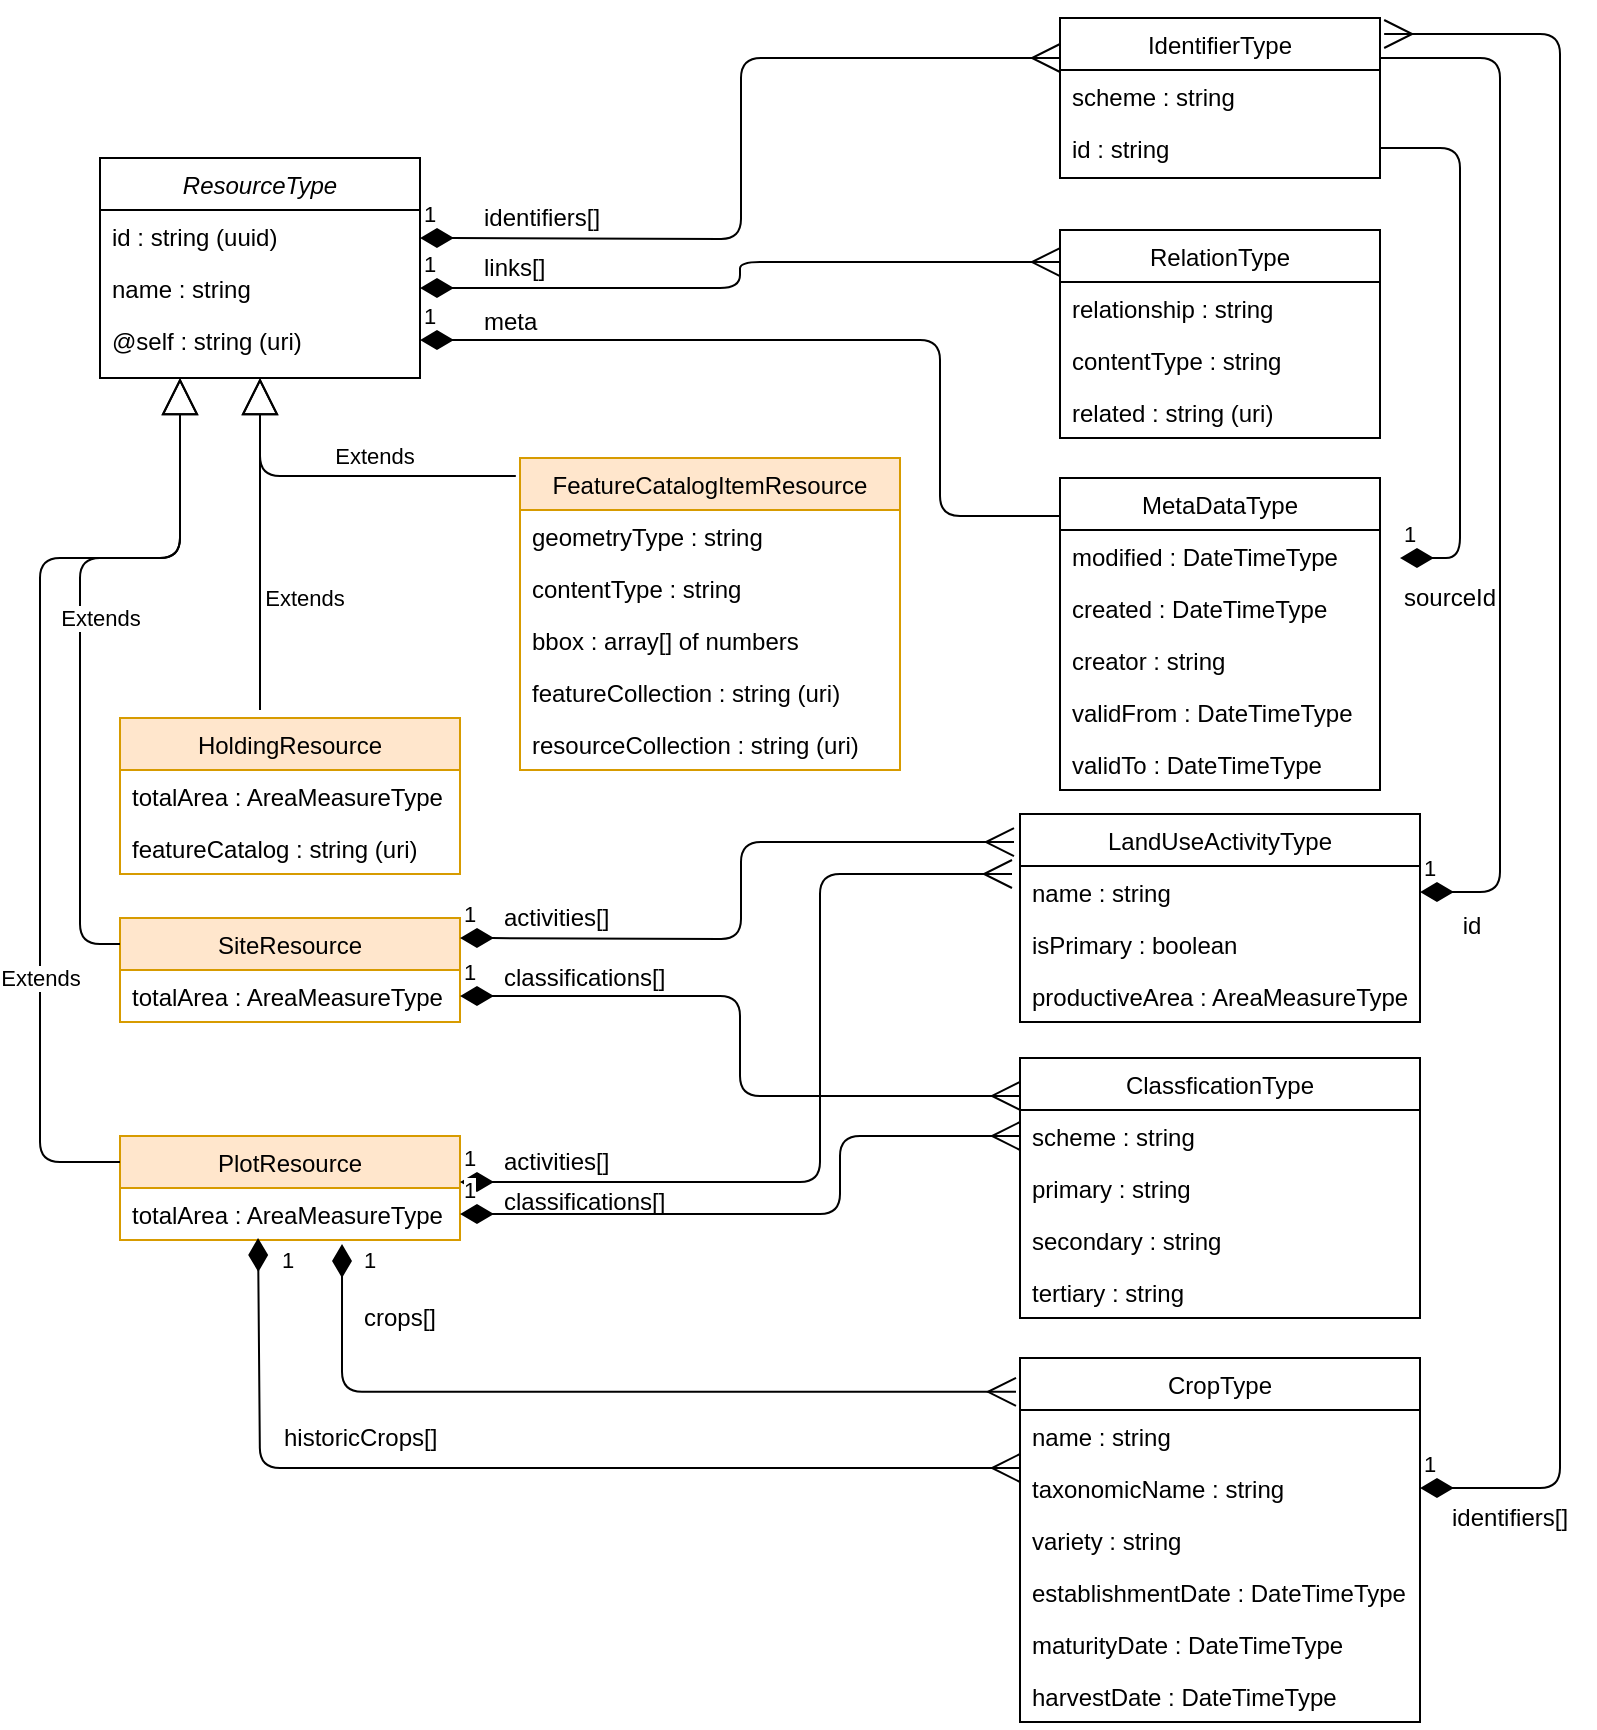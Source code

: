 <mxfile version="14.8.6" type="github">
  <diagram id="C5RBs43oDa-KdzZeNtuy" name="Page-1">
    <mxGraphModel dx="1422" dy="762" grid="1" gridSize="10" guides="1" tooltips="1" connect="1" arrows="1" fold="1" page="1" pageScale="1" pageWidth="827" pageHeight="1169" math="0" shadow="0">
      <root>
        <mxCell id="WIyWlLk6GJQsqaUBKTNV-0" />
        <mxCell id="WIyWlLk6GJQsqaUBKTNV-1" parent="WIyWlLk6GJQsqaUBKTNV-0" />
        <mxCell id="zkfFHV4jXpPFQw0GAbJ--0" value="ResourceType" style="swimlane;fontStyle=2;align=center;verticalAlign=top;childLayout=stackLayout;horizontal=1;startSize=26;horizontalStack=0;resizeParent=1;resizeLast=0;collapsible=1;marginBottom=0;rounded=0;shadow=0;strokeWidth=1;" parent="WIyWlLk6GJQsqaUBKTNV-1" vertex="1">
          <mxGeometry x="80" y="80" width="160" height="110" as="geometry">
            <mxRectangle x="230" y="140" width="160" height="26" as="alternateBounds" />
          </mxGeometry>
        </mxCell>
        <mxCell id="zkfFHV4jXpPFQw0GAbJ--1" value="id : string (uuid)" style="text;align=left;verticalAlign=top;spacingLeft=4;spacingRight=4;overflow=hidden;rotatable=0;points=[[0,0.5],[1,0.5]];portConstraint=eastwest;" parent="zkfFHV4jXpPFQw0GAbJ--0" vertex="1">
          <mxGeometry y="26" width="160" height="26" as="geometry" />
        </mxCell>
        <mxCell id="zkfFHV4jXpPFQw0GAbJ--2" value="name : string" style="text;align=left;verticalAlign=top;spacingLeft=4;spacingRight=4;overflow=hidden;rotatable=0;points=[[0,0.5],[1,0.5]];portConstraint=eastwest;rounded=0;shadow=0;html=0;" parent="zkfFHV4jXpPFQw0GAbJ--0" vertex="1">
          <mxGeometry y="52" width="160" height="26" as="geometry" />
        </mxCell>
        <mxCell id="zkfFHV4jXpPFQw0GAbJ--3" value="@self : string (uri)" style="text;align=left;verticalAlign=top;spacingLeft=4;spacingRight=4;overflow=hidden;rotatable=0;points=[[0,0.5],[1,0.5]];portConstraint=eastwest;rounded=0;shadow=0;html=0;" parent="zkfFHV4jXpPFQw0GAbJ--0" vertex="1">
          <mxGeometry y="78" width="160" height="26" as="geometry" />
        </mxCell>
        <mxCell id="zkfFHV4jXpPFQw0GAbJ--6" value="HoldingResource" style="swimlane;fontStyle=0;align=center;verticalAlign=top;childLayout=stackLayout;horizontal=1;startSize=26;horizontalStack=0;resizeParent=1;resizeLast=0;collapsible=1;marginBottom=0;rounded=0;shadow=0;strokeWidth=1;fillColor=#ffe6cc;strokeColor=#d79b00;" parent="WIyWlLk6GJQsqaUBKTNV-1" vertex="1">
          <mxGeometry x="90" y="360" width="170" height="78" as="geometry">
            <mxRectangle x="130" y="380" width="160" height="26" as="alternateBounds" />
          </mxGeometry>
        </mxCell>
        <mxCell id="zkfFHV4jXpPFQw0GAbJ--7" value="totalArea : AreaMeasureType" style="text;align=left;verticalAlign=top;spacingLeft=4;spacingRight=4;overflow=hidden;rotatable=0;points=[[0,0.5],[1,0.5]];portConstraint=eastwest;" parent="zkfFHV4jXpPFQw0GAbJ--6" vertex="1">
          <mxGeometry y="26" width="170" height="26" as="geometry" />
        </mxCell>
        <mxCell id="NkgI7Xy6mVzWBgKEcYxA-29" value="featureCatalog : string (uri)" style="text;align=left;verticalAlign=top;spacingLeft=4;spacingRight=4;overflow=hidden;rotatable=0;points=[[0,0.5],[1,0.5]];portConstraint=eastwest;" vertex="1" parent="zkfFHV4jXpPFQw0GAbJ--6">
          <mxGeometry y="52" width="170" height="26" as="geometry" />
        </mxCell>
        <mxCell id="zkfFHV4jXpPFQw0GAbJ--13" value="FeatureCatalogItemResource" style="swimlane;fontStyle=0;align=center;verticalAlign=top;childLayout=stackLayout;horizontal=1;startSize=26;horizontalStack=0;resizeParent=1;resizeLast=0;collapsible=1;marginBottom=0;rounded=0;shadow=0;strokeWidth=1;fillColor=#ffe6cc;strokeColor=#d79b00;" parent="WIyWlLk6GJQsqaUBKTNV-1" vertex="1">
          <mxGeometry x="290" y="230" width="190" height="156" as="geometry">
            <mxRectangle x="340" y="380" width="170" height="26" as="alternateBounds" />
          </mxGeometry>
        </mxCell>
        <mxCell id="zkfFHV4jXpPFQw0GAbJ--14" value="geometryType : string" style="text;align=left;verticalAlign=top;spacingLeft=4;spacingRight=4;overflow=hidden;rotatable=0;points=[[0,0.5],[1,0.5]];portConstraint=eastwest;" parent="zkfFHV4jXpPFQw0GAbJ--13" vertex="1">
          <mxGeometry y="26" width="190" height="26" as="geometry" />
        </mxCell>
        <mxCell id="NkgI7Xy6mVzWBgKEcYxA-21" value="contentType : string" style="text;align=left;verticalAlign=top;spacingLeft=4;spacingRight=4;overflow=hidden;rotatable=0;points=[[0,0.5],[1,0.5]];portConstraint=eastwest;" vertex="1" parent="zkfFHV4jXpPFQw0GAbJ--13">
          <mxGeometry y="52" width="190" height="26" as="geometry" />
        </mxCell>
        <mxCell id="NkgI7Xy6mVzWBgKEcYxA-22" value="bbox : array[] of numbers" style="text;align=left;verticalAlign=top;spacingLeft=4;spacingRight=4;overflow=hidden;rotatable=0;points=[[0,0.5],[1,0.5]];portConstraint=eastwest;" vertex="1" parent="zkfFHV4jXpPFQw0GAbJ--13">
          <mxGeometry y="78" width="190" height="26" as="geometry" />
        </mxCell>
        <mxCell id="NkgI7Xy6mVzWBgKEcYxA-23" value="featureCollection : string (uri)" style="text;align=left;verticalAlign=top;spacingLeft=4;spacingRight=4;overflow=hidden;rotatable=0;points=[[0,0.5],[1,0.5]];portConstraint=eastwest;" vertex="1" parent="zkfFHV4jXpPFQw0GAbJ--13">
          <mxGeometry y="104" width="190" height="26" as="geometry" />
        </mxCell>
        <mxCell id="NkgI7Xy6mVzWBgKEcYxA-24" value="resourceCollection : string (uri)" style="text;align=left;verticalAlign=top;spacingLeft=4;spacingRight=4;overflow=hidden;rotatable=0;points=[[0,0.5],[1,0.5]];portConstraint=eastwest;" vertex="1" parent="zkfFHV4jXpPFQw0GAbJ--13">
          <mxGeometry y="130" width="190" height="26" as="geometry" />
        </mxCell>
        <mxCell id="zkfFHV4jXpPFQw0GAbJ--17" value="IdentifierType" style="swimlane;fontStyle=0;align=center;verticalAlign=top;childLayout=stackLayout;horizontal=1;startSize=26;horizontalStack=0;resizeParent=1;resizeLast=0;collapsible=1;marginBottom=0;rounded=0;shadow=0;strokeWidth=1;" parent="WIyWlLk6GJQsqaUBKTNV-1" vertex="1">
          <mxGeometry x="560" y="10" width="160" height="80" as="geometry">
            <mxRectangle x="550" y="140" width="160" height="26" as="alternateBounds" />
          </mxGeometry>
        </mxCell>
        <mxCell id="zkfFHV4jXpPFQw0GAbJ--18" value="scheme : string" style="text;align=left;verticalAlign=top;spacingLeft=4;spacingRight=4;overflow=hidden;rotatable=0;points=[[0,0.5],[1,0.5]];portConstraint=eastwest;" parent="zkfFHV4jXpPFQw0GAbJ--17" vertex="1">
          <mxGeometry y="26" width="160" height="26" as="geometry" />
        </mxCell>
        <mxCell id="zkfFHV4jXpPFQw0GAbJ--19" value="id : string" style="text;align=left;verticalAlign=top;spacingLeft=4;spacingRight=4;overflow=hidden;rotatable=0;points=[[0,0.5],[1,0.5]];portConstraint=eastwest;rounded=0;shadow=0;html=0;" parent="zkfFHV4jXpPFQw0GAbJ--17" vertex="1">
          <mxGeometry y="52" width="160" height="26" as="geometry" />
        </mxCell>
        <mxCell id="NkgI7Xy6mVzWBgKEcYxA-0" value="1" style="endArrow=ERmany;html=1;endSize=12;startArrow=diamondThin;startSize=14;startFill=1;edgeStyle=orthogonalEdgeStyle;align=left;verticalAlign=bottom;entryX=0;entryY=0.25;entryDx=0;entryDy=0;endFill=0;" edge="1" parent="WIyWlLk6GJQsqaUBKTNV-1" target="zkfFHV4jXpPFQw0GAbJ--17">
          <mxGeometry x="-1" y="3" relative="1" as="geometry">
            <mxPoint x="240" y="120" as="sourcePoint" />
            <mxPoint x="400" y="120" as="targetPoint" />
          </mxGeometry>
        </mxCell>
        <mxCell id="NkgI7Xy6mVzWBgKEcYxA-2" value="identifiers[]" style="text;html=1;strokeColor=none;fillColor=none;align=left;verticalAlign=middle;whiteSpace=wrap;rounded=0;" vertex="1" parent="WIyWlLk6GJQsqaUBKTNV-1">
          <mxGeometry x="270" y="100" width="50" height="20" as="geometry" />
        </mxCell>
        <mxCell id="NkgI7Xy6mVzWBgKEcYxA-3" value="RelationType" style="swimlane;fontStyle=0;childLayout=stackLayout;horizontal=1;startSize=26;fillColor=none;horizontalStack=0;resizeParent=1;resizeParentMax=0;resizeLast=0;collapsible=1;marginBottom=0;" vertex="1" parent="WIyWlLk6GJQsqaUBKTNV-1">
          <mxGeometry x="560" y="116" width="160" height="104" as="geometry" />
        </mxCell>
        <mxCell id="NkgI7Xy6mVzWBgKEcYxA-4" value="relationship : string" style="text;strokeColor=none;fillColor=none;align=left;verticalAlign=top;spacingLeft=4;spacingRight=4;overflow=hidden;rotatable=0;points=[[0,0.5],[1,0.5]];portConstraint=eastwest;" vertex="1" parent="NkgI7Xy6mVzWBgKEcYxA-3">
          <mxGeometry y="26" width="160" height="26" as="geometry" />
        </mxCell>
        <mxCell id="NkgI7Xy6mVzWBgKEcYxA-5" value="contentType : string" style="text;strokeColor=none;fillColor=none;align=left;verticalAlign=top;spacingLeft=4;spacingRight=4;overflow=hidden;rotatable=0;points=[[0,0.5],[1,0.5]];portConstraint=eastwest;" vertex="1" parent="NkgI7Xy6mVzWBgKEcYxA-3">
          <mxGeometry y="52" width="160" height="26" as="geometry" />
        </mxCell>
        <mxCell id="NkgI7Xy6mVzWBgKEcYxA-6" value="related : string (uri)" style="text;strokeColor=none;fillColor=none;align=left;verticalAlign=top;spacingLeft=4;spacingRight=4;overflow=hidden;rotatable=0;points=[[0,0.5],[1,0.5]];portConstraint=eastwest;" vertex="1" parent="NkgI7Xy6mVzWBgKEcYxA-3">
          <mxGeometry y="78" width="160" height="26" as="geometry" />
        </mxCell>
        <mxCell id="NkgI7Xy6mVzWBgKEcYxA-7" value="1" style="endArrow=ERmany;html=1;endSize=12;startArrow=diamondThin;startSize=14;startFill=1;edgeStyle=orthogonalEdgeStyle;align=left;verticalAlign=bottom;exitX=1;exitY=0.5;exitDx=0;exitDy=0;entryX=0;entryY=0.154;entryDx=0;entryDy=0;entryPerimeter=0;endFill=0;" edge="1" parent="WIyWlLk6GJQsqaUBKTNV-1" source="zkfFHV4jXpPFQw0GAbJ--2" target="NkgI7Xy6mVzWBgKEcYxA-3">
          <mxGeometry x="-1" y="3" relative="1" as="geometry">
            <mxPoint x="330" y="370" as="sourcePoint" />
            <mxPoint x="490" y="370" as="targetPoint" />
          </mxGeometry>
        </mxCell>
        <mxCell id="NkgI7Xy6mVzWBgKEcYxA-8" value="MetaDataType" style="swimlane;fontStyle=0;childLayout=stackLayout;horizontal=1;startSize=26;fillColor=none;horizontalStack=0;resizeParent=1;resizeParentMax=0;resizeLast=0;collapsible=1;marginBottom=0;" vertex="1" parent="WIyWlLk6GJQsqaUBKTNV-1">
          <mxGeometry x="560" y="240" width="160" height="156" as="geometry" />
        </mxCell>
        <mxCell id="NkgI7Xy6mVzWBgKEcYxA-9" value="modified : DateTimeType" style="text;strokeColor=none;fillColor=none;align=left;verticalAlign=top;spacingLeft=4;spacingRight=4;overflow=hidden;rotatable=0;points=[[0,0.5],[1,0.5]];portConstraint=eastwest;" vertex="1" parent="NkgI7Xy6mVzWBgKEcYxA-8">
          <mxGeometry y="26" width="160" height="26" as="geometry" />
        </mxCell>
        <mxCell id="NkgI7Xy6mVzWBgKEcYxA-10" value="created : DateTimeType" style="text;strokeColor=none;fillColor=none;align=left;verticalAlign=top;spacingLeft=4;spacingRight=4;overflow=hidden;rotatable=0;points=[[0,0.5],[1,0.5]];portConstraint=eastwest;" vertex="1" parent="NkgI7Xy6mVzWBgKEcYxA-8">
          <mxGeometry y="52" width="160" height="26" as="geometry" />
        </mxCell>
        <mxCell id="NkgI7Xy6mVzWBgKEcYxA-11" value="creator : string" style="text;strokeColor=none;fillColor=none;align=left;verticalAlign=top;spacingLeft=4;spacingRight=4;overflow=hidden;rotatable=0;points=[[0,0.5],[1,0.5]];portConstraint=eastwest;" vertex="1" parent="NkgI7Xy6mVzWBgKEcYxA-8">
          <mxGeometry y="78" width="160" height="26" as="geometry" />
        </mxCell>
        <mxCell id="NkgI7Xy6mVzWBgKEcYxA-15" value="validFrom : DateTimeType" style="text;strokeColor=none;fillColor=none;align=left;verticalAlign=top;spacingLeft=4;spacingRight=4;overflow=hidden;rotatable=0;points=[[0,0.5],[1,0.5]];portConstraint=eastwest;" vertex="1" parent="NkgI7Xy6mVzWBgKEcYxA-8">
          <mxGeometry y="104" width="160" height="26" as="geometry" />
        </mxCell>
        <mxCell id="NkgI7Xy6mVzWBgKEcYxA-16" value="validTo : DateTimeType" style="text;strokeColor=none;fillColor=none;align=left;verticalAlign=top;spacingLeft=4;spacingRight=4;overflow=hidden;rotatable=0;points=[[0,0.5],[1,0.5]];portConstraint=eastwest;" vertex="1" parent="NkgI7Xy6mVzWBgKEcYxA-8">
          <mxGeometry y="130" width="160" height="26" as="geometry" />
        </mxCell>
        <mxCell id="NkgI7Xy6mVzWBgKEcYxA-12" value="links[]" style="text;html=1;strokeColor=none;fillColor=none;align=left;verticalAlign=middle;whiteSpace=wrap;rounded=0;" vertex="1" parent="WIyWlLk6GJQsqaUBKTNV-1">
          <mxGeometry x="270" y="125" width="50" height="20" as="geometry" />
        </mxCell>
        <mxCell id="NkgI7Xy6mVzWBgKEcYxA-13" value="1" style="endArrow=none;html=1;endSize=12;startArrow=diamondThin;startSize=14;startFill=1;edgeStyle=orthogonalEdgeStyle;align=left;verticalAlign=bottom;entryX=1;entryY=0.5;entryDx=0;entryDy=0;endFill=0;" edge="1" parent="WIyWlLk6GJQsqaUBKTNV-1" target="zkfFHV4jXpPFQw0GAbJ--19">
          <mxGeometry x="-1" y="3" relative="1" as="geometry">
            <mxPoint x="730" y="280" as="sourcePoint" />
            <mxPoint x="490" y="370" as="targetPoint" />
            <Array as="points">
              <mxPoint x="760" y="280" />
              <mxPoint x="760" y="75" />
            </Array>
          </mxGeometry>
        </mxCell>
        <mxCell id="NkgI7Xy6mVzWBgKEcYxA-14" value="sourceId" style="text;html=1;strokeColor=none;fillColor=none;align=left;verticalAlign=middle;whiteSpace=wrap;rounded=0;" vertex="1" parent="WIyWlLk6GJQsqaUBKTNV-1">
          <mxGeometry x="730" y="290" width="40" height="20" as="geometry" />
        </mxCell>
        <mxCell id="NkgI7Xy6mVzWBgKEcYxA-17" value="1" style="endArrow=none;html=1;endSize=12;startArrow=diamondThin;startSize=14;startFill=1;edgeStyle=orthogonalEdgeStyle;align=left;verticalAlign=bottom;exitX=1;exitY=0.5;exitDx=0;exitDy=0;entryX=0;entryY=0.122;entryDx=0;entryDy=0;entryPerimeter=0;endFill=0;" edge="1" parent="WIyWlLk6GJQsqaUBKTNV-1" source="zkfFHV4jXpPFQw0GAbJ--3" target="NkgI7Xy6mVzWBgKEcYxA-8">
          <mxGeometry x="-1" y="3" relative="1" as="geometry">
            <mxPoint x="290" y="180" as="sourcePoint" />
            <mxPoint x="450" y="180" as="targetPoint" />
            <Array as="points">
              <mxPoint x="500" y="171" />
              <mxPoint x="500" y="259" />
            </Array>
          </mxGeometry>
        </mxCell>
        <mxCell id="NkgI7Xy6mVzWBgKEcYxA-18" value="meta" style="text;html=1;strokeColor=none;fillColor=none;align=left;verticalAlign=middle;whiteSpace=wrap;rounded=0;" vertex="1" parent="WIyWlLk6GJQsqaUBKTNV-1">
          <mxGeometry x="270" y="152" width="50" height="20" as="geometry" />
        </mxCell>
        <mxCell id="NkgI7Xy6mVzWBgKEcYxA-25" value="Extends" style="endArrow=block;endSize=16;endFill=0;html=1;exitX=-0.011;exitY=0.058;exitDx=0;exitDy=0;exitPerimeter=0;rounded=1;" edge="1" parent="WIyWlLk6GJQsqaUBKTNV-1" source="zkfFHV4jXpPFQw0GAbJ--13">
          <mxGeometry x="-0.195" y="-10" width="160" relative="1" as="geometry">
            <mxPoint x="40" y="350" as="sourcePoint" />
            <mxPoint x="160" y="190" as="targetPoint" />
            <Array as="points">
              <mxPoint x="160" y="239" />
            </Array>
            <mxPoint as="offset" />
          </mxGeometry>
        </mxCell>
        <mxCell id="NkgI7Xy6mVzWBgKEcYxA-30" value="Extends" style="endArrow=block;endSize=16;endFill=0;html=1;rounded=1;" edge="1" parent="WIyWlLk6GJQsqaUBKTNV-1">
          <mxGeometry x="-0.32" y="-22" width="160" relative="1" as="geometry">
            <mxPoint x="160" y="356" as="sourcePoint" />
            <mxPoint x="160" y="190" as="targetPoint" />
            <Array as="points" />
            <mxPoint as="offset" />
          </mxGeometry>
        </mxCell>
        <mxCell id="NkgI7Xy6mVzWBgKEcYxA-31" value="SiteResource" style="swimlane;fontStyle=0;align=center;verticalAlign=top;childLayout=stackLayout;horizontal=1;startSize=26;horizontalStack=0;resizeParent=1;resizeLast=0;collapsible=1;marginBottom=0;rounded=0;shadow=0;strokeWidth=1;fillColor=#ffe6cc;strokeColor=#d79b00;" vertex="1" parent="WIyWlLk6GJQsqaUBKTNV-1">
          <mxGeometry x="90" y="460" width="170" height="52" as="geometry">
            <mxRectangle x="130" y="380" width="160" height="26" as="alternateBounds" />
          </mxGeometry>
        </mxCell>
        <mxCell id="NkgI7Xy6mVzWBgKEcYxA-32" value="totalArea : AreaMeasureType" style="text;align=left;verticalAlign=top;spacingLeft=4;spacingRight=4;overflow=hidden;rotatable=0;points=[[0,0.5],[1,0.5]];portConstraint=eastwest;" vertex="1" parent="NkgI7Xy6mVzWBgKEcYxA-31">
          <mxGeometry y="26" width="170" height="26" as="geometry" />
        </mxCell>
        <mxCell id="NkgI7Xy6mVzWBgKEcYxA-34" value="LandUseActivityType" style="swimlane;fontStyle=0;childLayout=stackLayout;horizontal=1;startSize=26;fillColor=none;horizontalStack=0;resizeParent=1;resizeParentMax=0;resizeLast=0;collapsible=1;marginBottom=0;" vertex="1" parent="WIyWlLk6GJQsqaUBKTNV-1">
          <mxGeometry x="540" y="408" width="200" height="104" as="geometry" />
        </mxCell>
        <mxCell id="NkgI7Xy6mVzWBgKEcYxA-35" value="name : string" style="text;strokeColor=none;fillColor=none;align=left;verticalAlign=top;spacingLeft=4;spacingRight=4;overflow=hidden;rotatable=0;points=[[0,0.5],[1,0.5]];portConstraint=eastwest;" vertex="1" parent="NkgI7Xy6mVzWBgKEcYxA-34">
          <mxGeometry y="26" width="200" height="26" as="geometry" />
        </mxCell>
        <mxCell id="NkgI7Xy6mVzWBgKEcYxA-36" value="isPrimary : boolean" style="text;strokeColor=none;fillColor=none;align=left;verticalAlign=top;spacingLeft=4;spacingRight=4;overflow=hidden;rotatable=0;points=[[0,0.5],[1,0.5]];portConstraint=eastwest;" vertex="1" parent="NkgI7Xy6mVzWBgKEcYxA-34">
          <mxGeometry y="52" width="200" height="26" as="geometry" />
        </mxCell>
        <mxCell id="NkgI7Xy6mVzWBgKEcYxA-37" value="productiveArea : AreaMeasureType" style="text;strokeColor=none;fillColor=none;align=left;verticalAlign=top;spacingLeft=4;spacingRight=4;overflow=hidden;rotatable=0;points=[[0,0.5],[1,0.5]];portConstraint=eastwest;" vertex="1" parent="NkgI7Xy6mVzWBgKEcYxA-34">
          <mxGeometry y="78" width="200" height="26" as="geometry" />
        </mxCell>
        <mxCell id="NkgI7Xy6mVzWBgKEcYxA-38" value="1" style="endArrow=none;html=1;endSize=12;startArrow=diamondThin;startSize=14;startFill=1;edgeStyle=orthogonalEdgeStyle;align=left;verticalAlign=bottom;entryX=1;entryY=0.25;entryDx=0;entryDy=0;endFill=0;exitX=1;exitY=0.5;exitDx=0;exitDy=0;" edge="1" parent="WIyWlLk6GJQsqaUBKTNV-1" source="NkgI7Xy6mVzWBgKEcYxA-35" target="zkfFHV4jXpPFQw0GAbJ--17">
          <mxGeometry x="-1" y="3" relative="1" as="geometry">
            <mxPoint x="740" y="290" as="sourcePoint" />
            <mxPoint x="730" y="30" as="targetPoint" />
            <Array as="points">
              <mxPoint x="780" y="447" />
              <mxPoint x="780" y="30" />
            </Array>
          </mxGeometry>
        </mxCell>
        <mxCell id="NkgI7Xy6mVzWBgKEcYxA-39" value="id" style="text;html=1;strokeColor=none;fillColor=none;align=center;verticalAlign=middle;whiteSpace=wrap;rounded=0;" vertex="1" parent="WIyWlLk6GJQsqaUBKTNV-1">
          <mxGeometry x="746" y="454" width="40" height="20" as="geometry" />
        </mxCell>
        <mxCell id="NkgI7Xy6mVzWBgKEcYxA-40" value="ClassficationType" style="swimlane;fontStyle=0;childLayout=stackLayout;horizontal=1;startSize=26;fillColor=none;horizontalStack=0;resizeParent=1;resizeParentMax=0;resizeLast=0;collapsible=1;marginBottom=0;" vertex="1" parent="WIyWlLk6GJQsqaUBKTNV-1">
          <mxGeometry x="540" y="530" width="200" height="130" as="geometry" />
        </mxCell>
        <mxCell id="NkgI7Xy6mVzWBgKEcYxA-41" value="scheme : string" style="text;strokeColor=none;fillColor=none;align=left;verticalAlign=top;spacingLeft=4;spacingRight=4;overflow=hidden;rotatable=0;points=[[0,0.5],[1,0.5]];portConstraint=eastwest;" vertex="1" parent="NkgI7Xy6mVzWBgKEcYxA-40">
          <mxGeometry y="26" width="200" height="26" as="geometry" />
        </mxCell>
        <mxCell id="NkgI7Xy6mVzWBgKEcYxA-42" value="primary : string" style="text;strokeColor=none;fillColor=none;align=left;verticalAlign=top;spacingLeft=4;spacingRight=4;overflow=hidden;rotatable=0;points=[[0,0.5],[1,0.5]];portConstraint=eastwest;" vertex="1" parent="NkgI7Xy6mVzWBgKEcYxA-40">
          <mxGeometry y="52" width="200" height="26" as="geometry" />
        </mxCell>
        <mxCell id="NkgI7Xy6mVzWBgKEcYxA-43" value="secondary : string" style="text;strokeColor=none;fillColor=none;align=left;verticalAlign=top;spacingLeft=4;spacingRight=4;overflow=hidden;rotatable=0;points=[[0,0.5],[1,0.5]];portConstraint=eastwest;" vertex="1" parent="NkgI7Xy6mVzWBgKEcYxA-40">
          <mxGeometry y="78" width="200" height="26" as="geometry" />
        </mxCell>
        <mxCell id="NkgI7Xy6mVzWBgKEcYxA-44" value="tertiary : string" style="text;strokeColor=none;fillColor=none;align=left;verticalAlign=top;spacingLeft=4;spacingRight=4;overflow=hidden;rotatable=0;points=[[0,0.5],[1,0.5]];portConstraint=eastwest;" vertex="1" parent="NkgI7Xy6mVzWBgKEcYxA-40">
          <mxGeometry y="104" width="200" height="26" as="geometry" />
        </mxCell>
        <mxCell id="NkgI7Xy6mVzWBgKEcYxA-45" value="1" style="endArrow=ERmany;html=1;endSize=12;startArrow=diamondThin;startSize=14;startFill=1;edgeStyle=orthogonalEdgeStyle;align=left;verticalAlign=bottom;entryX=-0.015;entryY=0.135;entryDx=0;entryDy=0;entryPerimeter=0;endFill=0;" edge="1" parent="WIyWlLk6GJQsqaUBKTNV-1" target="NkgI7Xy6mVzWBgKEcYxA-34">
          <mxGeometry x="-1" y="3" relative="1" as="geometry">
            <mxPoint x="260" y="470" as="sourcePoint" />
            <mxPoint x="420" y="480" as="targetPoint" />
          </mxGeometry>
        </mxCell>
        <mxCell id="NkgI7Xy6mVzWBgKEcYxA-46" value="1" style="endArrow=ERmany;html=1;endSize=12;startArrow=diamondThin;startSize=14;startFill=1;edgeStyle=orthogonalEdgeStyle;align=left;verticalAlign=bottom;endFill=0;exitX=1;exitY=0.5;exitDx=0;exitDy=0;entryX=0;entryY=0.146;entryDx=0;entryDy=0;entryPerimeter=0;" edge="1" parent="WIyWlLk6GJQsqaUBKTNV-1" source="NkgI7Xy6mVzWBgKEcYxA-32" target="NkgI7Xy6mVzWBgKEcYxA-40">
          <mxGeometry x="-1" y="3" relative="1" as="geometry">
            <mxPoint x="270" y="480" as="sourcePoint" />
            <mxPoint x="490" y="560" as="targetPoint" />
          </mxGeometry>
        </mxCell>
        <mxCell id="NkgI7Xy6mVzWBgKEcYxA-47" value="activities[]" style="text;html=1;strokeColor=none;fillColor=none;align=left;verticalAlign=middle;whiteSpace=wrap;rounded=0;" vertex="1" parent="WIyWlLk6GJQsqaUBKTNV-1">
          <mxGeometry x="280" y="450" width="40" height="20" as="geometry" />
        </mxCell>
        <mxCell id="NkgI7Xy6mVzWBgKEcYxA-48" value="classifications[]" style="text;html=1;strokeColor=none;fillColor=none;align=left;verticalAlign=middle;whiteSpace=wrap;rounded=0;" vertex="1" parent="WIyWlLk6GJQsqaUBKTNV-1">
          <mxGeometry x="280" y="480" width="40" height="20" as="geometry" />
        </mxCell>
        <mxCell id="NkgI7Xy6mVzWBgKEcYxA-49" value="CropType" style="swimlane;fontStyle=0;childLayout=stackLayout;horizontal=1;startSize=26;fillColor=none;horizontalStack=0;resizeParent=1;resizeParentMax=0;resizeLast=0;collapsible=1;marginBottom=0;" vertex="1" parent="WIyWlLk6GJQsqaUBKTNV-1">
          <mxGeometry x="540" y="680" width="200" height="182" as="geometry" />
        </mxCell>
        <mxCell id="NkgI7Xy6mVzWBgKEcYxA-50" value="name : string" style="text;strokeColor=none;fillColor=none;align=left;verticalAlign=top;spacingLeft=4;spacingRight=4;overflow=hidden;rotatable=0;points=[[0,0.5],[1,0.5]];portConstraint=eastwest;" vertex="1" parent="NkgI7Xy6mVzWBgKEcYxA-49">
          <mxGeometry y="26" width="200" height="26" as="geometry" />
        </mxCell>
        <mxCell id="NkgI7Xy6mVzWBgKEcYxA-51" value="taxonomicName : string" style="text;strokeColor=none;fillColor=none;align=left;verticalAlign=top;spacingLeft=4;spacingRight=4;overflow=hidden;rotatable=0;points=[[0,0.5],[1,0.5]];portConstraint=eastwest;" vertex="1" parent="NkgI7Xy6mVzWBgKEcYxA-49">
          <mxGeometry y="52" width="200" height="26" as="geometry" />
        </mxCell>
        <mxCell id="NkgI7Xy6mVzWBgKEcYxA-52" value="variety : string" style="text;strokeColor=none;fillColor=none;align=left;verticalAlign=top;spacingLeft=4;spacingRight=4;overflow=hidden;rotatable=0;points=[[0,0.5],[1,0.5]];portConstraint=eastwest;" vertex="1" parent="NkgI7Xy6mVzWBgKEcYxA-49">
          <mxGeometry y="78" width="200" height="26" as="geometry" />
        </mxCell>
        <mxCell id="NkgI7Xy6mVzWBgKEcYxA-53" value="establishmentDate : DateTimeType" style="text;strokeColor=none;fillColor=none;align=left;verticalAlign=top;spacingLeft=4;spacingRight=4;overflow=hidden;rotatable=0;points=[[0,0.5],[1,0.5]];portConstraint=eastwest;" vertex="1" parent="NkgI7Xy6mVzWBgKEcYxA-49">
          <mxGeometry y="104" width="200" height="26" as="geometry" />
        </mxCell>
        <mxCell id="NkgI7Xy6mVzWBgKEcYxA-57" value="maturityDate : DateTimeType" style="text;strokeColor=none;fillColor=none;align=left;verticalAlign=top;spacingLeft=4;spacingRight=4;overflow=hidden;rotatable=0;points=[[0,0.5],[1,0.5]];portConstraint=eastwest;" vertex="1" parent="NkgI7Xy6mVzWBgKEcYxA-49">
          <mxGeometry y="130" width="200" height="26" as="geometry" />
        </mxCell>
        <mxCell id="NkgI7Xy6mVzWBgKEcYxA-58" value="harvestDate : DateTimeType" style="text;strokeColor=none;fillColor=none;align=left;verticalAlign=top;spacingLeft=4;spacingRight=4;overflow=hidden;rotatable=0;points=[[0,0.5],[1,0.5]];portConstraint=eastwest;" vertex="1" parent="NkgI7Xy6mVzWBgKEcYxA-49">
          <mxGeometry y="156" width="200" height="26" as="geometry" />
        </mxCell>
        <mxCell id="NkgI7Xy6mVzWBgKEcYxA-55" value="1" style="endArrow=ERmany;html=1;endSize=12;startArrow=diamondThin;startSize=14;startFill=1;edgeStyle=orthogonalEdgeStyle;align=left;verticalAlign=bottom;exitX=1;exitY=0.5;exitDx=0;exitDy=0;entryX=1.013;entryY=0.1;entryDx=0;entryDy=0;entryPerimeter=0;endFill=0;" edge="1" parent="WIyWlLk6GJQsqaUBKTNV-1" source="NkgI7Xy6mVzWBgKEcYxA-51" target="zkfFHV4jXpPFQw0GAbJ--17">
          <mxGeometry x="-1" y="3" relative="1" as="geometry">
            <mxPoint x="770" y="730" as="sourcePoint" />
            <mxPoint x="840" y="130" as="targetPoint" />
            <Array as="points">
              <mxPoint x="810" y="745" />
              <mxPoint x="810" y="18" />
            </Array>
          </mxGeometry>
        </mxCell>
        <mxCell id="NkgI7Xy6mVzWBgKEcYxA-56" value="identifiers[]" style="text;html=1;strokeColor=none;fillColor=none;align=left;verticalAlign=middle;whiteSpace=wrap;rounded=0;" vertex="1" parent="WIyWlLk6GJQsqaUBKTNV-1">
          <mxGeometry x="754" y="750" width="40" height="20" as="geometry" />
        </mxCell>
        <mxCell id="NkgI7Xy6mVzWBgKEcYxA-59" value="PlotResource" style="swimlane;fontStyle=0;align=center;verticalAlign=top;childLayout=stackLayout;horizontal=1;startSize=26;horizontalStack=0;resizeParent=1;resizeLast=0;collapsible=1;marginBottom=0;rounded=0;shadow=0;strokeWidth=1;fillColor=#ffe6cc;strokeColor=#d79b00;" vertex="1" parent="WIyWlLk6GJQsqaUBKTNV-1">
          <mxGeometry x="90" y="569" width="170" height="52" as="geometry">
            <mxRectangle x="130" y="380" width="160" height="26" as="alternateBounds" />
          </mxGeometry>
        </mxCell>
        <mxCell id="NkgI7Xy6mVzWBgKEcYxA-60" value="totalArea : AreaMeasureType" style="text;align=left;verticalAlign=top;spacingLeft=4;spacingRight=4;overflow=hidden;rotatable=0;points=[[0,0.5],[1,0.5]];portConstraint=eastwest;" vertex="1" parent="NkgI7Xy6mVzWBgKEcYxA-59">
          <mxGeometry y="26" width="170" height="26" as="geometry" />
        </mxCell>
        <mxCell id="NkgI7Xy6mVzWBgKEcYxA-61" value="1" style="endArrow=ERmany;html=1;endSize=12;startArrow=diamondThin;startSize=14;startFill=1;edgeStyle=orthogonalEdgeStyle;align=left;verticalAlign=bottom;endFill=0;entryX=-0.02;entryY=0.154;entryDx=0;entryDy=0;entryPerimeter=0;exitX=1;exitY=-0.115;exitDx=0;exitDy=0;exitPerimeter=0;" edge="1" parent="WIyWlLk6GJQsqaUBKTNV-1" source="NkgI7Xy6mVzWBgKEcYxA-60" target="NkgI7Xy6mVzWBgKEcYxA-35">
          <mxGeometry x="-1" y="3" relative="1" as="geometry">
            <mxPoint x="270" y="480" as="sourcePoint" />
            <mxPoint x="530" y="440" as="targetPoint" />
            <Array as="points">
              <mxPoint x="440" y="592" />
              <mxPoint x="440" y="438" />
            </Array>
          </mxGeometry>
        </mxCell>
        <mxCell id="NkgI7Xy6mVzWBgKEcYxA-62" value="activities[]" style="text;html=1;strokeColor=none;fillColor=none;align=left;verticalAlign=middle;whiteSpace=wrap;rounded=0;" vertex="1" parent="WIyWlLk6GJQsqaUBKTNV-1">
          <mxGeometry x="280" y="572" width="40" height="20" as="geometry" />
        </mxCell>
        <mxCell id="NkgI7Xy6mVzWBgKEcYxA-63" value="1" style="endArrow=ERmany;html=1;endSize=12;startArrow=diamondThin;startSize=14;startFill=1;edgeStyle=orthogonalEdgeStyle;align=left;verticalAlign=bottom;endFill=0;exitX=1;exitY=0.5;exitDx=0;exitDy=0;entryX=0;entryY=0.5;entryDx=0;entryDy=0;" edge="1" parent="WIyWlLk6GJQsqaUBKTNV-1" source="NkgI7Xy6mVzWBgKEcYxA-60" target="NkgI7Xy6mVzWBgKEcYxA-41">
          <mxGeometry x="-1" y="3" relative="1" as="geometry">
            <mxPoint x="270" y="509" as="sourcePoint" />
            <mxPoint x="550" y="558.98" as="targetPoint" />
            <Array as="points">
              <mxPoint x="450" y="608" />
              <mxPoint x="450" y="569" />
            </Array>
          </mxGeometry>
        </mxCell>
        <mxCell id="NkgI7Xy6mVzWBgKEcYxA-64" value="classifications[]" style="text;html=1;strokeColor=none;fillColor=none;align=left;verticalAlign=middle;whiteSpace=wrap;rounded=0;" vertex="1" parent="WIyWlLk6GJQsqaUBKTNV-1">
          <mxGeometry x="280" y="592" width="40" height="20" as="geometry" />
        </mxCell>
        <mxCell id="NkgI7Xy6mVzWBgKEcYxA-65" value="1" style="endArrow=ERmany;html=1;endSize=12;startArrow=diamondThin;startSize=14;startFill=1;edgeStyle=orthogonalEdgeStyle;align=left;verticalAlign=bottom;endFill=0;exitX=0.653;exitY=1.077;exitDx=0;exitDy=0;entryX=-0.01;entryY=0.093;entryDx=0;entryDy=0;entryPerimeter=0;exitPerimeter=0;" edge="1" parent="WIyWlLk6GJQsqaUBKTNV-1" source="NkgI7Xy6mVzWBgKEcYxA-60" target="NkgI7Xy6mVzWBgKEcYxA-49">
          <mxGeometry x="-0.917" y="9" relative="1" as="geometry">
            <mxPoint x="270" y="618" as="sourcePoint" />
            <mxPoint x="550" y="579" as="targetPoint" />
            <Array as="points">
              <mxPoint x="201" y="697" />
            </Array>
            <mxPoint as="offset" />
          </mxGeometry>
        </mxCell>
        <mxCell id="NkgI7Xy6mVzWBgKEcYxA-66" value="crops[]" style="text;html=1;strokeColor=none;fillColor=none;align=left;verticalAlign=middle;whiteSpace=wrap;rounded=0;" vertex="1" parent="WIyWlLk6GJQsqaUBKTNV-1">
          <mxGeometry x="210" y="650" width="40" height="20" as="geometry" />
        </mxCell>
        <mxCell id="NkgI7Xy6mVzWBgKEcYxA-67" value="1" style="endArrow=ERmany;html=1;endSize=12;startArrow=diamondThin;startSize=14;startFill=1;edgeStyle=orthogonalEdgeStyle;align=left;verticalAlign=bottom;endFill=0;exitX=0.406;exitY=0.962;exitDx=0;exitDy=0;exitPerimeter=0;" edge="1" parent="WIyWlLk6GJQsqaUBKTNV-1" source="NkgI7Xy6mVzWBgKEcYxA-60">
          <mxGeometry x="-0.917" y="9" relative="1" as="geometry">
            <mxPoint x="160" y="658" as="sourcePoint" />
            <mxPoint x="540" y="735" as="targetPoint" />
            <Array as="points">
              <mxPoint x="160" y="735" />
            </Array>
            <mxPoint as="offset" />
          </mxGeometry>
        </mxCell>
        <mxCell id="NkgI7Xy6mVzWBgKEcYxA-68" value="historicCrops[]" style="text;html=1;strokeColor=none;fillColor=none;align=left;verticalAlign=middle;whiteSpace=wrap;rounded=0;" vertex="1" parent="WIyWlLk6GJQsqaUBKTNV-1">
          <mxGeometry x="170" y="710" width="40" height="20" as="geometry" />
        </mxCell>
        <mxCell id="NkgI7Xy6mVzWBgKEcYxA-69" value="Extends" style="endArrow=block;endSize=16;endFill=0;html=1;rounded=1;exitX=0;exitY=0.25;exitDx=0;exitDy=0;entryX=0.25;entryY=1;entryDx=0;entryDy=0;" edge="1" parent="WIyWlLk6GJQsqaUBKTNV-1" source="NkgI7Xy6mVzWBgKEcYxA-31" target="zkfFHV4jXpPFQw0GAbJ--0">
          <mxGeometry x="0.037" y="-10" width="160" relative="1" as="geometry">
            <mxPoint x="70" y="436" as="sourcePoint" />
            <mxPoint x="160" y="190" as="targetPoint" />
            <Array as="points">
              <mxPoint x="70" y="473" />
              <mxPoint x="70" y="280" />
              <mxPoint x="120" y="280" />
            </Array>
            <mxPoint as="offset" />
          </mxGeometry>
        </mxCell>
        <mxCell id="NkgI7Xy6mVzWBgKEcYxA-70" value="Extends" style="endArrow=block;endSize=16;endFill=0;html=1;rounded=1;exitX=0;exitY=0.25;exitDx=0;exitDy=0;" edge="1" parent="WIyWlLk6GJQsqaUBKTNV-1" source="NkgI7Xy6mVzWBgKEcYxA-59">
          <mxGeometry x="-0.474" width="160" relative="1" as="geometry">
            <mxPoint x="30" y="512" as="sourcePoint" />
            <mxPoint x="120" y="190" as="targetPoint" />
            <Array as="points">
              <mxPoint x="50" y="582" />
              <mxPoint x="50" y="280" />
              <mxPoint x="120" y="280" />
            </Array>
            <mxPoint as="offset" />
          </mxGeometry>
        </mxCell>
      </root>
    </mxGraphModel>
  </diagram>
</mxfile>
